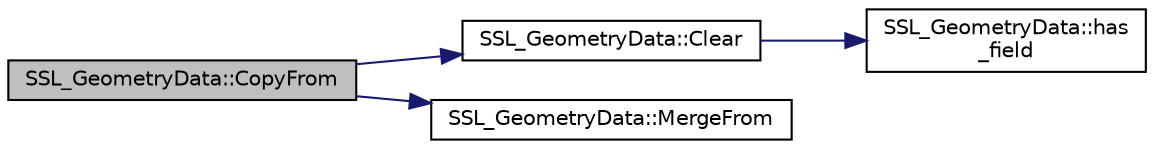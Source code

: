 digraph "SSL_GeometryData::CopyFrom"
{
 // INTERACTIVE_SVG=YES
  edge [fontname="Helvetica",fontsize="10",labelfontname="Helvetica",labelfontsize="10"];
  node [fontname="Helvetica",fontsize="10",shape=record];
  rankdir="LR";
  Node1 [label="SSL_GeometryData::CopyFrom",height=0.2,width=0.4,color="black", fillcolor="grey75", style="filled", fontcolor="black"];
  Node1 -> Node2 [color="midnightblue",fontsize="10",style="solid",fontname="Helvetica"];
  Node2 [label="SSL_GeometryData::Clear",height=0.2,width=0.4,color="black", fillcolor="white", style="filled",URL="$d2/d01/class_s_s_l___geometry_data.html#a52de19bab9aa967e323b3cbe613462f1"];
  Node2 -> Node3 [color="midnightblue",fontsize="10",style="solid",fontname="Helvetica"];
  Node3 [label="SSL_GeometryData::has\l_field",height=0.2,width=0.4,color="black", fillcolor="white", style="filled",URL="$d2/d01/class_s_s_l___geometry_data.html#a9a38020e97f2129cd0d63e5c2eb01ec5"];
  Node1 -> Node4 [color="midnightblue",fontsize="10",style="solid",fontname="Helvetica"];
  Node4 [label="SSL_GeometryData::MergeFrom",height=0.2,width=0.4,color="black", fillcolor="white", style="filled",URL="$d2/d01/class_s_s_l___geometry_data.html#ae67dd3bd54517f13422f02a8f2ad03ac"];
}
